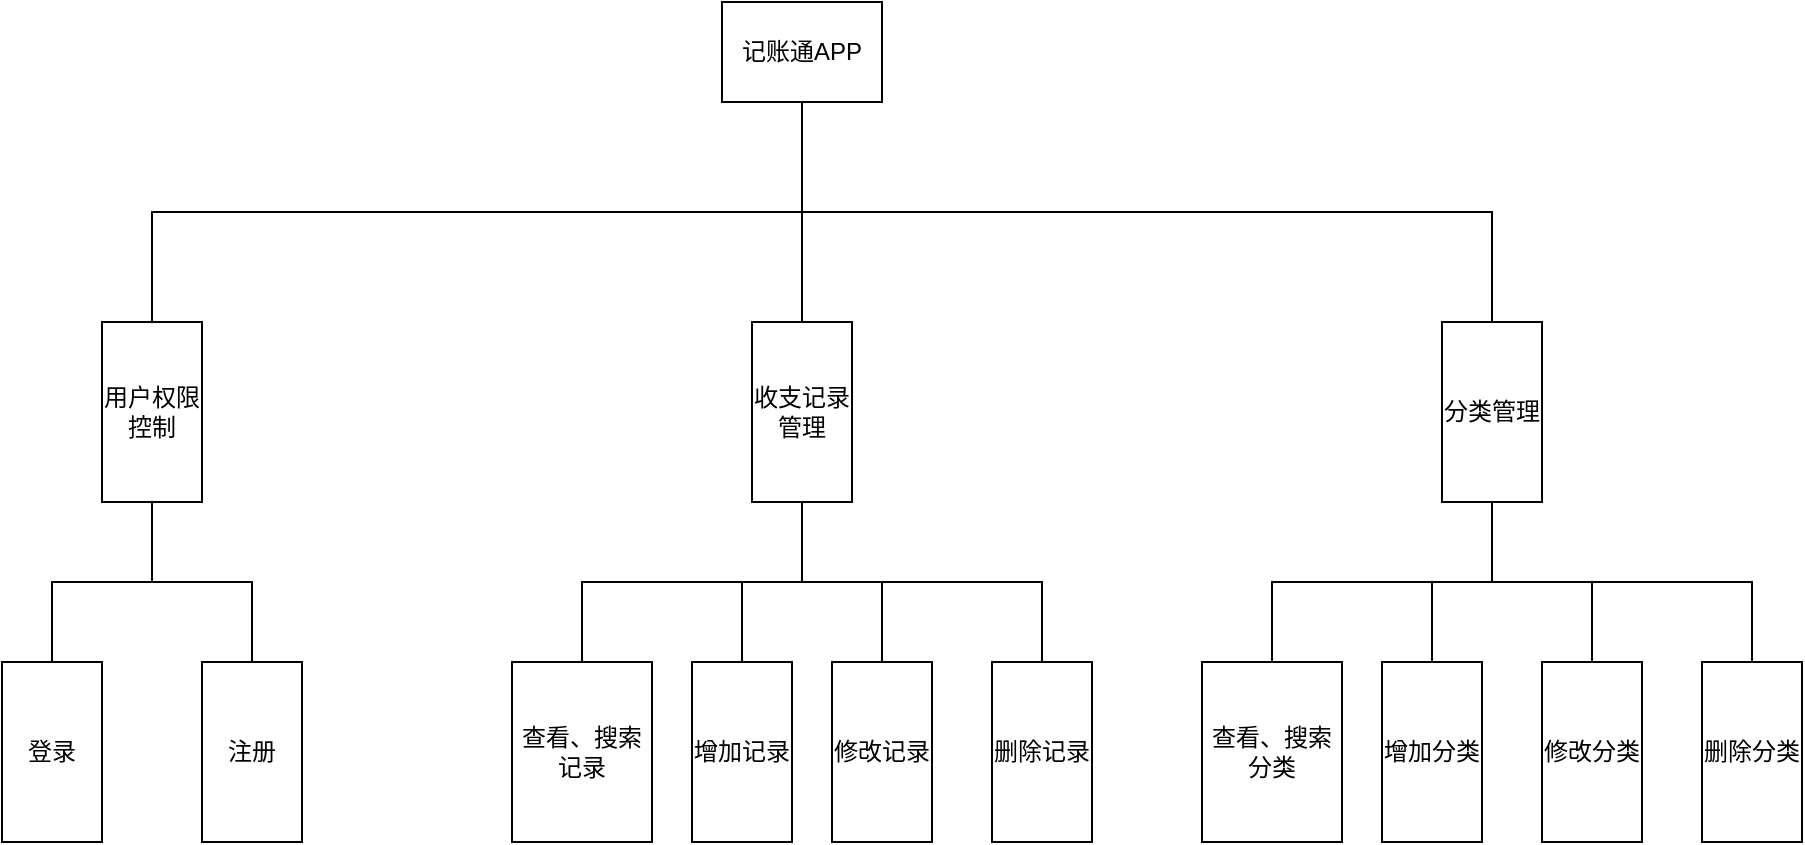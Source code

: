 <mxfile version="20.3.0" type="device" pages="2"><diagram id="lZtz-Gi9cZ2nS7kAHSh7" name="功能结构图"><mxGraphModel dx="1209" dy="852" grid="1" gridSize="10" guides="1" tooltips="1" connect="1" arrows="1" fold="1" page="1" pageScale="1" pageWidth="1200" pageHeight="2400" math="0" shadow="0"><root><mxCell id="0"/><mxCell id="1" parent="0"/><mxCell id="O5iqyKCgF3HpqYrlmnkO-4" style="edgeStyle=orthogonalEdgeStyle;rounded=0;orthogonalLoop=1;jettySize=auto;html=1;exitX=0.5;exitY=1;exitDx=0;exitDy=0;endArrow=none;endFill=0;" parent="1" source="O5iqyKCgF3HpqYrlmnkO-1" target="O5iqyKCgF3HpqYrlmnkO-2" edge="1"><mxGeometry relative="1" as="geometry"/></mxCell><mxCell id="O5iqyKCgF3HpqYrlmnkO-5" style="edgeStyle=orthogonalEdgeStyle;rounded=0;orthogonalLoop=1;jettySize=auto;html=1;exitX=0.5;exitY=1;exitDx=0;exitDy=0;endArrow=none;endFill=0;" parent="1" source="O5iqyKCgF3HpqYrlmnkO-1" target="O5iqyKCgF3HpqYrlmnkO-3" edge="1"><mxGeometry relative="1" as="geometry"/></mxCell><mxCell id="O5iqyKCgF3HpqYrlmnkO-8" style="edgeStyle=orthogonalEdgeStyle;rounded=0;orthogonalLoop=1;jettySize=auto;html=1;exitX=0.5;exitY=1;exitDx=0;exitDy=0;endArrow=none;endFill=0;" parent="1" source="O5iqyKCgF3HpqYrlmnkO-1" target="O5iqyKCgF3HpqYrlmnkO-6" edge="1"><mxGeometry relative="1" as="geometry"/></mxCell><mxCell id="O5iqyKCgF3HpqYrlmnkO-1" value="记账通APP" style="rounded=0;whiteSpace=wrap;html=1;" parent="1" vertex="1"><mxGeometry x="600" y="200" width="80" height="50" as="geometry"/></mxCell><mxCell id="O5iqyKCgF3HpqYrlmnkO-11" style="edgeStyle=orthogonalEdgeStyle;rounded=0;orthogonalLoop=1;jettySize=auto;html=1;exitX=0.5;exitY=1;exitDx=0;exitDy=0;endArrow=none;endFill=0;" parent="1" source="O5iqyKCgF3HpqYrlmnkO-2" target="O5iqyKCgF3HpqYrlmnkO-9" edge="1"><mxGeometry relative="1" as="geometry"/></mxCell><mxCell id="O5iqyKCgF3HpqYrlmnkO-12" style="edgeStyle=orthogonalEdgeStyle;rounded=0;orthogonalLoop=1;jettySize=auto;html=1;exitX=0.5;exitY=1;exitDx=0;exitDy=0;entryX=0.5;entryY=0;entryDx=0;entryDy=0;endArrow=none;endFill=0;" parent="1" source="O5iqyKCgF3HpqYrlmnkO-2" target="O5iqyKCgF3HpqYrlmnkO-10" edge="1"><mxGeometry relative="1" as="geometry"/></mxCell><mxCell id="O5iqyKCgF3HpqYrlmnkO-2" value="用户权限控制" style="rounded=0;whiteSpace=wrap;html=1;align=center;" parent="1" vertex="1"><mxGeometry x="290" y="360" width="50" height="90" as="geometry"/></mxCell><mxCell id="O5iqyKCgF3HpqYrlmnkO-25" style="edgeStyle=orthogonalEdgeStyle;rounded=0;orthogonalLoop=1;jettySize=auto;html=1;exitX=0.5;exitY=1;exitDx=0;exitDy=0;entryX=0.5;entryY=0;entryDx=0;entryDy=0;endArrow=none;endFill=0;" parent="1" source="O5iqyKCgF3HpqYrlmnkO-3" target="O5iqyKCgF3HpqYrlmnkO-13" edge="1"><mxGeometry relative="1" as="geometry"/></mxCell><mxCell id="O5iqyKCgF3HpqYrlmnkO-26" style="edgeStyle=orthogonalEdgeStyle;rounded=0;orthogonalLoop=1;jettySize=auto;html=1;exitX=0.5;exitY=1;exitDx=0;exitDy=0;entryX=0.5;entryY=0;entryDx=0;entryDy=0;endArrow=none;endFill=0;" parent="1" source="O5iqyKCgF3HpqYrlmnkO-3" target="O5iqyKCgF3HpqYrlmnkO-14" edge="1"><mxGeometry relative="1" as="geometry"/></mxCell><mxCell id="O5iqyKCgF3HpqYrlmnkO-27" style="edgeStyle=orthogonalEdgeStyle;rounded=0;orthogonalLoop=1;jettySize=auto;html=1;exitX=0.5;exitY=1;exitDx=0;exitDy=0;entryX=0.5;entryY=0;entryDx=0;entryDy=0;endArrow=none;endFill=0;" parent="1" source="O5iqyKCgF3HpqYrlmnkO-3" target="O5iqyKCgF3HpqYrlmnkO-15" edge="1"><mxGeometry relative="1" as="geometry"/></mxCell><mxCell id="O5iqyKCgF3HpqYrlmnkO-28" style="edgeStyle=orthogonalEdgeStyle;rounded=0;orthogonalLoop=1;jettySize=auto;html=1;exitX=0.5;exitY=1;exitDx=0;exitDy=0;entryX=0.5;entryY=0;entryDx=0;entryDy=0;endArrow=none;endFill=0;" parent="1" source="O5iqyKCgF3HpqYrlmnkO-3" target="O5iqyKCgF3HpqYrlmnkO-16" edge="1"><mxGeometry relative="1" as="geometry"/></mxCell><mxCell id="O5iqyKCgF3HpqYrlmnkO-3" value="&lt;div style=&quot;&quot;&gt;收支记录管理&lt;/div&gt;" style="rounded=0;whiteSpace=wrap;html=1;align=center;" parent="1" vertex="1"><mxGeometry x="615" y="360" width="50" height="90" as="geometry"/></mxCell><mxCell id="O5iqyKCgF3HpqYrlmnkO-29" style="edgeStyle=orthogonalEdgeStyle;rounded=0;orthogonalLoop=1;jettySize=auto;html=1;exitX=0.5;exitY=1;exitDx=0;exitDy=0;entryX=0.5;entryY=0;entryDx=0;entryDy=0;endArrow=none;endFill=0;" parent="1" source="O5iqyKCgF3HpqYrlmnkO-6" target="O5iqyKCgF3HpqYrlmnkO-21" edge="1"><mxGeometry relative="1" as="geometry"/></mxCell><mxCell id="O5iqyKCgF3HpqYrlmnkO-30" style="edgeStyle=orthogonalEdgeStyle;rounded=0;orthogonalLoop=1;jettySize=auto;html=1;exitX=0.5;exitY=1;exitDx=0;exitDy=0;entryX=0.5;entryY=0;entryDx=0;entryDy=0;endArrow=none;endFill=0;" parent="1" source="O5iqyKCgF3HpqYrlmnkO-6" target="O5iqyKCgF3HpqYrlmnkO-22" edge="1"><mxGeometry relative="1" as="geometry"/></mxCell><mxCell id="O5iqyKCgF3HpqYrlmnkO-31" style="edgeStyle=orthogonalEdgeStyle;rounded=0;orthogonalLoop=1;jettySize=auto;html=1;exitX=0.5;exitY=1;exitDx=0;exitDy=0;entryX=0.5;entryY=0;entryDx=0;entryDy=0;endArrow=none;endFill=0;" parent="1" source="O5iqyKCgF3HpqYrlmnkO-6" target="O5iqyKCgF3HpqYrlmnkO-23" edge="1"><mxGeometry relative="1" as="geometry"/></mxCell><mxCell id="O5iqyKCgF3HpqYrlmnkO-32" style="edgeStyle=orthogonalEdgeStyle;rounded=0;orthogonalLoop=1;jettySize=auto;html=1;exitX=0.5;exitY=1;exitDx=0;exitDy=0;entryX=0.5;entryY=0;entryDx=0;entryDy=0;endArrow=none;endFill=0;" parent="1" source="O5iqyKCgF3HpqYrlmnkO-6" target="O5iqyKCgF3HpqYrlmnkO-24" edge="1"><mxGeometry relative="1" as="geometry"/></mxCell><mxCell id="O5iqyKCgF3HpqYrlmnkO-6" value="&lt;div style=&quot;&quot;&gt;分类管理&lt;/div&gt;" style="rounded=0;whiteSpace=wrap;html=1;align=center;" parent="1" vertex="1"><mxGeometry x="960" y="360" width="50" height="90" as="geometry"/></mxCell><mxCell id="O5iqyKCgF3HpqYrlmnkO-9" value="&lt;div style=&quot;&quot;&gt;登录&lt;/div&gt;" style="rounded=0;whiteSpace=wrap;html=1;align=center;" parent="1" vertex="1"><mxGeometry x="240" y="530" width="50" height="90" as="geometry"/></mxCell><mxCell id="O5iqyKCgF3HpqYrlmnkO-10" value="&lt;div style=&quot;&quot;&gt;注册&lt;/div&gt;" style="rounded=0;whiteSpace=wrap;html=1;align=center;" parent="1" vertex="1"><mxGeometry x="340" y="530" width="50" height="90" as="geometry"/></mxCell><mxCell id="O5iqyKCgF3HpqYrlmnkO-13" value="&lt;div style=&quot;&quot;&gt;查看、搜索记录&lt;/div&gt;" style="rounded=0;whiteSpace=wrap;html=1;align=center;" parent="1" vertex="1"><mxGeometry x="495" y="530" width="70" height="90" as="geometry"/></mxCell><mxCell id="O5iqyKCgF3HpqYrlmnkO-14" value="&lt;div style=&quot;&quot;&gt;增加记录&lt;/div&gt;" style="rounded=0;whiteSpace=wrap;html=1;align=center;" parent="1" vertex="1"><mxGeometry x="585" y="530" width="50" height="90" as="geometry"/></mxCell><mxCell id="O5iqyKCgF3HpqYrlmnkO-15" value="修改记录" style="rounded=0;whiteSpace=wrap;html=1;align=center;" parent="1" vertex="1"><mxGeometry x="655" y="530" width="50" height="90" as="geometry"/></mxCell><mxCell id="O5iqyKCgF3HpqYrlmnkO-16" value="&lt;div style=&quot;&quot;&gt;删除记录&lt;/div&gt;" style="rounded=0;whiteSpace=wrap;html=1;align=center;" parent="1" vertex="1"><mxGeometry x="735" y="530" width="50" height="90" as="geometry"/></mxCell><mxCell id="O5iqyKCgF3HpqYrlmnkO-21" value="&lt;div style=&quot;&quot;&gt;查看、搜索分类&lt;/div&gt;" style="rounded=0;whiteSpace=wrap;html=1;align=center;" parent="1" vertex="1"><mxGeometry x="840" y="530" width="70" height="90" as="geometry"/></mxCell><mxCell id="O5iqyKCgF3HpqYrlmnkO-22" value="&lt;div style=&quot;&quot;&gt;增加分类&lt;/div&gt;" style="rounded=0;whiteSpace=wrap;html=1;align=center;" parent="1" vertex="1"><mxGeometry x="930" y="530" width="50" height="90" as="geometry"/></mxCell><mxCell id="O5iqyKCgF3HpqYrlmnkO-23" value="修改分类" style="rounded=0;whiteSpace=wrap;html=1;align=center;" parent="1" vertex="1"><mxGeometry x="1010" y="530" width="50" height="90" as="geometry"/></mxCell><mxCell id="O5iqyKCgF3HpqYrlmnkO-24" value="&lt;div style=&quot;&quot;&gt;删除分类&lt;/div&gt;" style="rounded=0;whiteSpace=wrap;html=1;align=center;" parent="1" vertex="1"><mxGeometry x="1090" y="530" width="50" height="90" as="geometry"/></mxCell></root></mxGraphModel></diagram><diagram id="XyMZ0_ad563-HTOvxL26" name="ER图"><mxGraphModel dx="1209" dy="852" grid="1" gridSize="10" guides="1" tooltips="1" connect="1" arrows="1" fold="1" page="1" pageScale="1" pageWidth="1200" pageHeight="2400" math="0" shadow="0"><root><mxCell id="0"/><mxCell id="1" parent="0"/><mxCell id="6jWOqQ446Caq3ZXz_ake-1" value="用户" style="rounded=0;whiteSpace=wrap;html=1;" parent="1" vertex="1"><mxGeometry x="510" y="160" width="80" height="50" as="geometry"/></mxCell><mxCell id="6jWOqQ446Caq3ZXz_ake-2" value="拥有" style="rhombus;whiteSpace=wrap;html=1;" parent="1" vertex="1"><mxGeometry x="510" y="290" width="80" height="50" as="geometry"/></mxCell><mxCell id="6jWOqQ446Caq3ZXz_ake-3" value="账本" style="rounded=0;whiteSpace=wrap;html=1;" parent="1" vertex="1"><mxGeometry x="510" y="420" width="80" height="50" as="geometry"/></mxCell><mxCell id="6jWOqQ446Caq3ZXz_ake-4" value="分类" style="rounded=0;whiteSpace=wrap;html=1;" parent="1" vertex="1"><mxGeometry x="350" y="650" width="80" height="50" as="geometry"/></mxCell><mxCell id="6jWOqQ446Caq3ZXz_ake-5" value="收支记录" style="rounded=0;whiteSpace=wrap;html=1;" parent="1" vertex="1"><mxGeometry x="680" y="650" width="80" height="50" as="geometry"/></mxCell><mxCell id="6jWOqQ446Caq3ZXz_ake-6" value="拥有" style="rhombus;whiteSpace=wrap;html=1;" parent="1" vertex="1"><mxGeometry x="410" y="530" width="80" height="50" as="geometry"/></mxCell><mxCell id="6jWOqQ446Caq3ZXz_ake-7" value="拥有" style="rhombus;whiteSpace=wrap;html=1;" parent="1" vertex="1"><mxGeometry x="620" y="530" width="80" height="50" as="geometry"/></mxCell><mxCell id="6jWOqQ446Caq3ZXz_ake-8" value="N" style="endArrow=none;html=1;rounded=0;exitX=0.5;exitY=1;exitDx=0;exitDy=0;entryX=0.5;entryY=0;entryDx=0;entryDy=0;fontStyle=1;fontSize=14;" parent="1" source="6jWOqQ446Caq3ZXz_ake-2" target="6jWOqQ446Caq3ZXz_ake-3" edge="1"><mxGeometry width="50" height="50" relative="1" as="geometry"><mxPoint x="550" y="380" as="sourcePoint"/><mxPoint x="630" y="380" as="targetPoint"/><Array as="points"/></mxGeometry></mxCell><mxCell id="6jWOqQ446Caq3ZXz_ake-9" value="" style="endArrow=none;html=1;rounded=0;exitX=0.5;exitY=1;exitDx=0;exitDy=0;entryX=0.5;entryY=0;entryDx=0;entryDy=0;" parent="1" source="6jWOqQ446Caq3ZXz_ake-1" target="6jWOqQ446Caq3ZXz_ake-2" edge="1"><mxGeometry width="50" height="50" relative="1" as="geometry"><mxPoint x="550" y="240" as="sourcePoint"/><mxPoint x="630" y="240" as="targetPoint"/></mxGeometry></mxCell><mxCell id="6jWOqQ446Caq3ZXz_ake-10" value="1" style="edgeLabel;html=1;align=center;verticalAlign=middle;resizable=0;points=[];fontStyle=1;fontSize=14;" parent="6jWOqQ446Caq3ZXz_ake-9" vertex="1" connectable="0"><mxGeometry x="-0.368" y="1" relative="1" as="geometry"><mxPoint x="-1" y="15" as="offset"/></mxGeometry></mxCell><mxCell id="6jWOqQ446Caq3ZXz_ake-11" value="N" style="endArrow=none;html=1;rounded=0;exitX=0.5;exitY=0;exitDx=0;exitDy=0;entryX=0.5;entryY=1;entryDx=0;entryDy=0;fontStyle=1;fontSize=14;" parent="1" source="6jWOqQ446Caq3ZXz_ake-4" target="6jWOqQ446Caq3ZXz_ake-6" edge="1"><mxGeometry width="50" height="50" relative="1" as="geometry"><mxPoint x="400" y="620" as="sourcePoint"/><mxPoint x="480" y="620" as="targetPoint"/><Array as="points"/></mxGeometry></mxCell><mxCell id="6jWOqQ446Caq3ZXz_ake-12" value="N" style="endArrow=none;html=1;rounded=0;exitX=0.5;exitY=0;exitDx=0;exitDy=0;entryX=0.5;entryY=1;entryDx=0;entryDy=0;fontStyle=1;fontSize=14;" parent="1" source="6jWOqQ446Caq3ZXz_ake-6" target="6jWOqQ446Caq3ZXz_ake-3" edge="1"><mxGeometry width="50" height="50" relative="1" as="geometry"><mxPoint x="470" y="510" as="sourcePoint"/><mxPoint x="550" y="510" as="targetPoint"/><Array as="points"/></mxGeometry></mxCell><mxCell id="6jWOqQ446Caq3ZXz_ake-13" value="N" style="endArrow=none;html=1;rounded=0;exitX=0.5;exitY=1;exitDx=0;exitDy=0;entryX=0.5;entryY=0;entryDx=0;entryDy=0;fontStyle=1;fontSize=14;" parent="1" source="6jWOqQ446Caq3ZXz_ake-7" target="6jWOqQ446Caq3ZXz_ake-5" edge="1"><mxGeometry width="50" height="50" relative="1" as="geometry"><mxPoint x="660" y="600" as="sourcePoint"/><mxPoint x="740" y="600" as="targetPoint"/><Array as="points"/></mxGeometry></mxCell><mxCell id="6jWOqQ446Caq3ZXz_ake-14" value="" style="endArrow=none;html=1;rounded=0;exitX=0.5;exitY=1;exitDx=0;exitDy=0;entryX=0.5;entryY=0;entryDx=0;entryDy=0;" parent="1" source="6jWOqQ446Caq3ZXz_ake-3" target="6jWOqQ446Caq3ZXz_ake-7" edge="1"><mxGeometry width="50" height="50" relative="1" as="geometry"><mxPoint x="590" y="490" as="sourcePoint"/><mxPoint x="670" y="490" as="targetPoint"/></mxGeometry></mxCell><mxCell id="6jWOqQ446Caq3ZXz_ake-15" value="1" style="edgeLabel;html=1;align=center;verticalAlign=middle;resizable=0;points=[];fontStyle=1;fontSize=14;" parent="6jWOqQ446Caq3ZXz_ake-14" vertex="1" connectable="0"><mxGeometry x="-0.368" y="1" relative="1" as="geometry"><mxPoint x="15" y="12" as="offset"/></mxGeometry></mxCell><mxCell id="6jWOqQ446Caq3ZXz_ake-16" value="属于" style="rhombus;whiteSpace=wrap;html=1;" parent="1" vertex="1"><mxGeometry x="520" y="650" width="80" height="50" as="geometry"/></mxCell><mxCell id="6jWOqQ446Caq3ZXz_ake-17" value="" style="endArrow=none;html=1;rounded=0;exitX=1;exitY=0.5;exitDx=0;exitDy=0;entryX=0;entryY=0.5;entryDx=0;entryDy=0;" parent="1" source="6jWOqQ446Caq3ZXz_ake-4" target="6jWOqQ446Caq3ZXz_ake-16" edge="1"><mxGeometry width="50" height="50" relative="1" as="geometry"><mxPoint x="430" y="670" as="sourcePoint"/><mxPoint x="510" y="670" as="targetPoint"/></mxGeometry></mxCell><mxCell id="6jWOqQ446Caq3ZXz_ake-18" value="1" style="edgeLabel;html=1;align=center;verticalAlign=middle;resizable=0;points=[];fontStyle=1;fontSize=14;" parent="6jWOqQ446Caq3ZXz_ake-17" vertex="1" connectable="0"><mxGeometry x="-0.368" y="1" relative="1" as="geometry"><mxPoint x="15" y="1" as="offset"/></mxGeometry></mxCell><mxCell id="6jWOqQ446Caq3ZXz_ake-19" value="N" style="endArrow=none;html=1;rounded=0;exitX=1;exitY=0.5;exitDx=0;exitDy=0;entryX=0;entryY=0.5;entryDx=0;entryDy=0;fontStyle=1;fontSize=14;" parent="1" source="6jWOqQ446Caq3ZXz_ake-16" target="6jWOqQ446Caq3ZXz_ake-5" edge="1"><mxGeometry width="50" height="50" relative="1" as="geometry"><mxPoint x="600" y="675" as="sourcePoint"/><mxPoint x="680" y="675" as="targetPoint"/></mxGeometry></mxCell><mxCell id="6jWOqQ446Caq3ZXz_ake-20" style="rounded=0;orthogonalLoop=1;jettySize=auto;html=1;endArrow=none;endFill=0;horizontal=0;entryX=0.5;entryY=1;entryDx=0;entryDy=0;exitX=0.25;exitY=0;exitDx=0;exitDy=0;" parent="1" source="6jWOqQ446Caq3ZXz_ake-1" target="6jWOqQ446Caq3ZXz_ake-21" edge="1"><mxGeometry relative="1" as="geometry"><mxPoint x="474" y="170" as="sourcePoint"/></mxGeometry></mxCell><mxCell id="6jWOqQ446Caq3ZXz_ake-21" value="编号" style="ellipse;whiteSpace=wrap;html=1;" parent="1" vertex="1"><mxGeometry x="415" y="90" width="70" height="40" as="geometry"/></mxCell><mxCell id="6jWOqQ446Caq3ZXz_ake-22" style="rounded=0;orthogonalLoop=1;jettySize=auto;html=1;endArrow=none;endFill=0;horizontal=0;entryX=0.5;entryY=1;entryDx=0;entryDy=0;exitX=0.5;exitY=0;exitDx=0;exitDy=0;" parent="1" source="6jWOqQ446Caq3ZXz_ake-1" target="6jWOqQ446Caq3ZXz_ake-23" edge="1"><mxGeometry relative="1" as="geometry"><mxPoint x="560" y="170" as="sourcePoint"/></mxGeometry></mxCell><mxCell id="6jWOqQ446Caq3ZXz_ake-23" value="账号" style="ellipse;whiteSpace=wrap;html=1;" parent="1" vertex="1"><mxGeometry x="485" y="70" width="70" height="40" as="geometry"/></mxCell><mxCell id="6jWOqQ446Caq3ZXz_ake-24" style="rounded=0;orthogonalLoop=1;jettySize=auto;html=1;endArrow=none;endFill=0;horizontal=0;entryX=0.5;entryY=1;entryDx=0;entryDy=0;exitX=0.75;exitY=0;exitDx=0;exitDy=0;" parent="1" source="6jWOqQ446Caq3ZXz_ake-1" target="6jWOqQ446Caq3ZXz_ake-25" edge="1"><mxGeometry relative="1" as="geometry"><mxPoint x="635" y="180" as="sourcePoint"/></mxGeometry></mxCell><mxCell id="6jWOqQ446Caq3ZXz_ake-25" value="密码" style="ellipse;whiteSpace=wrap;html=1;" parent="1" vertex="1"><mxGeometry x="565" y="70" width="70" height="40" as="geometry"/></mxCell><mxCell id="6jWOqQ446Caq3ZXz_ake-26" style="rounded=0;orthogonalLoop=1;jettySize=auto;html=1;endArrow=none;endFill=0;horizontal=0;entryX=0;entryY=1;entryDx=0;entryDy=0;exitX=1;exitY=0;exitDx=0;exitDy=0;" parent="1" source="6jWOqQ446Caq3ZXz_ake-1" target="6jWOqQ446Caq3ZXz_ake-27" edge="1"><mxGeometry relative="1" as="geometry"><mxPoint x="620" y="140" as="sourcePoint"/></mxGeometry></mxCell><mxCell id="6jWOqQ446Caq3ZXz_ake-27" value="昵称" style="ellipse;whiteSpace=wrap;html=1;" parent="1" vertex="1"><mxGeometry x="640" y="90" width="70" height="40" as="geometry"/></mxCell><mxCell id="6jWOqQ446Caq3ZXz_ake-28" style="rounded=0;orthogonalLoop=1;jettySize=auto;html=1;endArrow=none;endFill=0;horizontal=0;entryX=0;entryY=0.5;entryDx=0;entryDy=0;exitX=1;exitY=0.25;exitDx=0;exitDy=0;" parent="1" source="6jWOqQ446Caq3ZXz_ake-1" target="6jWOqQ446Caq3ZXz_ake-29" edge="1"><mxGeometry relative="1" as="geometry"><mxPoint x="600" y="162.5" as="sourcePoint"/></mxGeometry></mxCell><mxCell id="6jWOqQ446Caq3ZXz_ake-29" value="注册时间" style="ellipse;whiteSpace=wrap;html=1;" parent="1" vertex="1"><mxGeometry x="670" y="150" width="70" height="40" as="geometry"/></mxCell><mxCell id="6jWOqQ446Caq3ZXz_ake-30" style="rounded=0;orthogonalLoop=1;jettySize=auto;html=1;endArrow=none;endFill=0;horizontal=0;entryX=0.5;entryY=1;entryDx=0;entryDy=0;exitX=0;exitY=0.25;exitDx=0;exitDy=0;" parent="1" source="6jWOqQ446Caq3ZXz_ake-3" target="6jWOqQ446Caq3ZXz_ake-31" edge="1"><mxGeometry relative="1" as="geometry"><mxPoint x="501" y="422.5" as="sourcePoint"/></mxGeometry></mxCell><mxCell id="6jWOqQ446Caq3ZXz_ake-31" value="编号" style="ellipse;whiteSpace=wrap;html=1;" parent="1" vertex="1"><mxGeometry x="410" y="370" width="70" height="40" as="geometry"/></mxCell><mxCell id="6jWOqQ446Caq3ZXz_ake-33" value="名称" style="ellipse;whiteSpace=wrap;html=1;" parent="1" vertex="1"><mxGeometry x="630" y="370" width="70" height="40" as="geometry"/></mxCell><mxCell id="6jWOqQ446Caq3ZXz_ake-37" style="rounded=0;orthogonalLoop=1;jettySize=auto;html=1;endArrow=none;endFill=0;horizontal=0;entryX=1;entryY=0.5;entryDx=0;entryDy=0;exitX=0;exitY=1;exitDx=0;exitDy=0;" parent="1" source="6jWOqQ446Caq3ZXz_ake-33" target="6jWOqQ446Caq3ZXz_ake-3" edge="1"><mxGeometry relative="1" as="geometry"><mxPoint x="720" y="410" as="sourcePoint"/><mxPoint x="660" y="410" as="targetPoint"/></mxGeometry></mxCell><mxCell id="6jWOqQ446Caq3ZXz_ake-38" style="rounded=0;orthogonalLoop=1;jettySize=auto;html=1;endArrow=none;endFill=0;horizontal=0;entryX=1;entryY=0.5;entryDx=0;entryDy=0;exitX=0;exitY=0;exitDx=0;exitDy=0;" parent="1" source="6jWOqQ446Caq3ZXz_ake-4" target="6jWOqQ446Caq3ZXz_ake-39" edge="1"><mxGeometry relative="1" as="geometry"><mxPoint x="330" y="620" as="sourcePoint"/></mxGeometry></mxCell><mxCell id="6jWOqQ446Caq3ZXz_ake-39" value="编号" style="ellipse;whiteSpace=wrap;html=1;" parent="1" vertex="1"><mxGeometry x="230" y="600" width="70" height="40" as="geometry"/></mxCell><mxCell id="6jWOqQ446Caq3ZXz_ake-40" style="rounded=0;orthogonalLoop=1;jettySize=auto;html=1;endArrow=none;endFill=0;horizontal=0;entryX=0;entryY=1;entryDx=0;entryDy=0;exitX=1;exitY=0;exitDx=0;exitDy=0;" parent="1" source="6jWOqQ446Caq3ZXz_ake-5" target="6jWOqQ446Caq3ZXz_ake-41" edge="1"><mxGeometry relative="1" as="geometry"><mxPoint x="760" y="630" as="sourcePoint"/></mxGeometry></mxCell><mxCell id="6jWOqQ446Caq3ZXz_ake-41" value="编号" style="ellipse;whiteSpace=wrap;html=1;" parent="1" vertex="1"><mxGeometry x="790" y="580" width="70" height="40" as="geometry"/></mxCell><mxCell id="6jWOqQ446Caq3ZXz_ake-42" style="rounded=0;orthogonalLoop=1;jettySize=auto;html=1;endArrow=none;endFill=0;horizontal=0;entryX=0;entryY=0.5;entryDx=0;entryDy=0;exitX=1;exitY=0.25;exitDx=0;exitDy=0;" parent="1" source="6jWOqQ446Caq3ZXz_ake-5" target="6jWOqQ446Caq3ZXz_ake-43" edge="1"><mxGeometry relative="1" as="geometry"><mxPoint x="760" y="680" as="sourcePoint"/></mxGeometry></mxCell><mxCell id="6jWOqQ446Caq3ZXz_ake-43" value="记录类型" style="ellipse;whiteSpace=wrap;html=1;" parent="1" vertex="1"><mxGeometry x="820" y="640" width="70" height="40" as="geometry"/></mxCell><mxCell id="6jWOqQ446Caq3ZXz_ake-44" style="rounded=0;orthogonalLoop=1;jettySize=auto;html=1;endArrow=none;endFill=0;horizontal=0;entryX=0;entryY=0.5;entryDx=0;entryDy=0;exitX=1;exitY=0.5;exitDx=0;exitDy=0;" parent="1" source="6jWOqQ446Caq3ZXz_ake-5" target="6jWOqQ446Caq3ZXz_ake-45" edge="1"><mxGeometry relative="1" as="geometry"><mxPoint x="760" y="730" as="sourcePoint"/></mxGeometry></mxCell><mxCell id="6jWOqQ446Caq3ZXz_ake-45" value="金额" style="ellipse;whiteSpace=wrap;html=1;" parent="1" vertex="1"><mxGeometry x="810" y="700" width="70" height="40" as="geometry"/></mxCell><mxCell id="6jWOqQ446Caq3ZXz_ake-46" style="rounded=0;orthogonalLoop=1;jettySize=auto;html=1;endArrow=none;endFill=0;horizontal=0;entryX=0;entryY=0;entryDx=0;entryDy=0;exitX=1;exitY=1;exitDx=0;exitDy=0;" parent="1" source="6jWOqQ446Caq3ZXz_ake-5" target="6jWOqQ446Caq3ZXz_ake-47" edge="1"><mxGeometry relative="1" as="geometry"><mxPoint x="710" y="770" as="sourcePoint"/></mxGeometry></mxCell><mxCell id="6jWOqQ446Caq3ZXz_ake-47" value="时间" style="ellipse;whiteSpace=wrap;html=1;" parent="1" vertex="1"><mxGeometry x="780" y="750" width="70" height="40" as="geometry"/></mxCell><mxCell id="6jWOqQ446Caq3ZXz_ake-48" style="rounded=0;orthogonalLoop=1;jettySize=auto;html=1;endArrow=none;endFill=0;horizontal=0;entryX=0.5;entryY=0;entryDx=0;entryDy=0;exitX=0.75;exitY=1;exitDx=0;exitDy=0;" parent="1" source="6jWOqQ446Caq3ZXz_ake-5" target="6jWOqQ446Caq3ZXz_ake-49" edge="1"><mxGeometry relative="1" as="geometry"><mxPoint x="735" y="725" as="sourcePoint"/></mxGeometry></mxCell><mxCell id="6jWOqQ446Caq3ZXz_ake-49" value="备注" style="ellipse;whiteSpace=wrap;html=1;" parent="1" vertex="1"><mxGeometry x="685" y="770" width="70" height="40" as="geometry"/></mxCell><mxCell id="6jWOqQ446Caq3ZXz_ake-50" style="rounded=0;orthogonalLoop=1;jettySize=auto;html=1;endArrow=none;endFill=0;horizontal=0;entryX=1;entryY=0.5;entryDx=0;entryDy=0;exitX=0;exitY=0.5;exitDx=0;exitDy=0;" parent="1" source="6jWOqQ446Caq3ZXz_ake-4" target="6jWOqQ446Caq3ZXz_ake-51" edge="1"><mxGeometry relative="1" as="geometry"><mxPoint x="335" y="700" as="sourcePoint"/></mxGeometry></mxCell><mxCell id="6jWOqQ446Caq3ZXz_ake-51" value="名称" style="ellipse;whiteSpace=wrap;html=1;" parent="1" vertex="1"><mxGeometry x="220" y="660" width="70" height="40" as="geometry"/></mxCell><mxCell id="6jWOqQ446Caq3ZXz_ake-52" style="rounded=0;orthogonalLoop=1;jettySize=auto;html=1;endArrow=none;endFill=0;horizontal=0;entryX=1;entryY=0;entryDx=0;entryDy=0;exitX=0;exitY=1;exitDx=0;exitDy=0;" parent="1" source="6jWOqQ446Caq3ZXz_ake-4" target="6jWOqQ446Caq3ZXz_ake-53" edge="1"><mxGeometry relative="1" as="geometry"><mxPoint x="360" y="760" as="sourcePoint"/></mxGeometry></mxCell><mxCell id="6jWOqQ446Caq3ZXz_ake-53" value="类型" style="ellipse;whiteSpace=wrap;html=1;" parent="1" vertex="1"><mxGeometry x="220" y="740" width="70" height="40" as="geometry"/></mxCell><mxCell id="cEhGOmfx_m5-_EA2q3LS-1" value="用户" style="rounded=0;whiteSpace=wrap;html=1;" parent="1" vertex="1"><mxGeometry x="515" y="1230" width="80" height="50" as="geometry"/></mxCell><mxCell id="cEhGOmfx_m5-_EA2q3LS-4" value="分类" style="rounded=0;whiteSpace=wrap;html=1;" parent="1" vertex="1"><mxGeometry x="360" y="1460" width="80" height="50" as="geometry"/></mxCell><mxCell id="cEhGOmfx_m5-_EA2q3LS-5" value="收支记录" style="rounded=0;whiteSpace=wrap;html=1;" parent="1" vertex="1"><mxGeometry x="690" y="1460" width="80" height="50" as="geometry"/></mxCell><mxCell id="cEhGOmfx_m5-_EA2q3LS-6" value="创建" style="rhombus;whiteSpace=wrap;html=1;" parent="1" vertex="1"><mxGeometry x="420" y="1340" width="80" height="50" as="geometry"/></mxCell><mxCell id="cEhGOmfx_m5-_EA2q3LS-7" value="拥有" style="rhombus;whiteSpace=wrap;html=1;" parent="1" vertex="1"><mxGeometry x="630" y="1340" width="80" height="50" as="geometry"/></mxCell><mxCell id="cEhGOmfx_m5-_EA2q3LS-11" value="N" style="endArrow=none;html=1;rounded=0;exitX=0.5;exitY=0;exitDx=0;exitDy=0;entryX=0.5;entryY=1;entryDx=0;entryDy=0;fontStyle=1;fontSize=14;" parent="1" source="cEhGOmfx_m5-_EA2q3LS-4" target="cEhGOmfx_m5-_EA2q3LS-6" edge="1"><mxGeometry width="50" height="50" relative="1" as="geometry"><mxPoint x="410" y="1430" as="sourcePoint"/><mxPoint x="490" y="1430" as="targetPoint"/><Array as="points"/></mxGeometry></mxCell><mxCell id="cEhGOmfx_m5-_EA2q3LS-12" value="N" style="endArrow=none;html=1;rounded=0;exitX=0.5;exitY=0;exitDx=0;exitDy=0;entryX=0.5;entryY=1;entryDx=0;entryDy=0;fontStyle=1;fontSize=14;" parent="1" source="cEhGOmfx_m5-_EA2q3LS-6" target="cEhGOmfx_m5-_EA2q3LS-1" edge="1"><mxGeometry width="50" height="50" relative="1" as="geometry"><mxPoint x="480" y="1320" as="sourcePoint"/><mxPoint x="560" y="1280" as="targetPoint"/><Array as="points"/></mxGeometry></mxCell><mxCell id="cEhGOmfx_m5-_EA2q3LS-13" value="N" style="endArrow=none;html=1;rounded=0;exitX=0.5;exitY=1;exitDx=0;exitDy=0;entryX=0.5;entryY=0;entryDx=0;entryDy=0;fontStyle=1;fontSize=14;" parent="1" source="cEhGOmfx_m5-_EA2q3LS-7" target="cEhGOmfx_m5-_EA2q3LS-5" edge="1"><mxGeometry width="50" height="50" relative="1" as="geometry"><mxPoint x="670" y="1410" as="sourcePoint"/><mxPoint x="750" y="1410" as="targetPoint"/><Array as="points"/></mxGeometry></mxCell><mxCell id="cEhGOmfx_m5-_EA2q3LS-14" value="" style="endArrow=none;html=1;rounded=0;exitX=0.5;exitY=1;exitDx=0;exitDy=0;entryX=0.5;entryY=0;entryDx=0;entryDy=0;" parent="1" source="cEhGOmfx_m5-_EA2q3LS-1" target="cEhGOmfx_m5-_EA2q3LS-7" edge="1"><mxGeometry width="50" height="50" relative="1" as="geometry"><mxPoint x="560" y="1280" as="sourcePoint"/><mxPoint x="680" y="1300" as="targetPoint"/></mxGeometry></mxCell><mxCell id="cEhGOmfx_m5-_EA2q3LS-15" value="1" style="edgeLabel;html=1;align=center;verticalAlign=middle;resizable=0;points=[];fontStyle=1;fontSize=14;" parent="cEhGOmfx_m5-_EA2q3LS-14" vertex="1" connectable="0"><mxGeometry x="-0.368" y="1" relative="1" as="geometry"><mxPoint x="15" y="12" as="offset"/></mxGeometry></mxCell><mxCell id="cEhGOmfx_m5-_EA2q3LS-16" value="属于" style="rhombus;whiteSpace=wrap;html=1;" parent="1" vertex="1"><mxGeometry x="530" y="1460" width="80" height="50" as="geometry"/></mxCell><mxCell id="cEhGOmfx_m5-_EA2q3LS-17" value="" style="endArrow=none;html=1;rounded=0;exitX=1;exitY=0.5;exitDx=0;exitDy=0;entryX=0;entryY=0.5;entryDx=0;entryDy=0;" parent="1" source="cEhGOmfx_m5-_EA2q3LS-4" target="cEhGOmfx_m5-_EA2q3LS-16" edge="1"><mxGeometry width="50" height="50" relative="1" as="geometry"><mxPoint x="440" y="1480" as="sourcePoint"/><mxPoint x="520" y="1480" as="targetPoint"/></mxGeometry></mxCell><mxCell id="cEhGOmfx_m5-_EA2q3LS-18" value="1" style="edgeLabel;html=1;align=center;verticalAlign=middle;resizable=0;points=[];fontStyle=1;fontSize=14;" parent="cEhGOmfx_m5-_EA2q3LS-17" vertex="1" connectable="0"><mxGeometry x="-0.368" y="1" relative="1" as="geometry"><mxPoint x="15" y="1" as="offset"/></mxGeometry></mxCell><mxCell id="cEhGOmfx_m5-_EA2q3LS-19" value="N" style="endArrow=none;html=1;rounded=0;exitX=1;exitY=0.5;exitDx=0;exitDy=0;entryX=0;entryY=0.5;entryDx=0;entryDy=0;fontStyle=1;fontSize=14;" parent="1" source="cEhGOmfx_m5-_EA2q3LS-16" target="cEhGOmfx_m5-_EA2q3LS-5" edge="1"><mxGeometry width="50" height="50" relative="1" as="geometry"><mxPoint x="610" y="1485" as="sourcePoint"/><mxPoint x="690" y="1485" as="targetPoint"/></mxGeometry></mxCell><mxCell id="cEhGOmfx_m5-_EA2q3LS-20" style="rounded=0;orthogonalLoop=1;jettySize=auto;html=1;endArrow=none;endFill=0;horizontal=0;entryX=0.5;entryY=1;entryDx=0;entryDy=0;exitX=0.25;exitY=0;exitDx=0;exitDy=0;" parent="1" source="cEhGOmfx_m5-_EA2q3LS-1" target="cEhGOmfx_m5-_EA2q3LS-21" edge="1"><mxGeometry relative="1" as="geometry"><mxPoint x="479" y="1240" as="sourcePoint"/></mxGeometry></mxCell><mxCell id="cEhGOmfx_m5-_EA2q3LS-21" value="编号" style="ellipse;whiteSpace=wrap;html=1;" parent="1" vertex="1"><mxGeometry x="420" y="1160" width="70" height="40" as="geometry"/></mxCell><mxCell id="cEhGOmfx_m5-_EA2q3LS-22" style="rounded=0;orthogonalLoop=1;jettySize=auto;html=1;endArrow=none;endFill=0;horizontal=0;entryX=0.5;entryY=1;entryDx=0;entryDy=0;exitX=0.5;exitY=0;exitDx=0;exitDy=0;" parent="1" source="cEhGOmfx_m5-_EA2q3LS-1" target="cEhGOmfx_m5-_EA2q3LS-23" edge="1"><mxGeometry relative="1" as="geometry"><mxPoint x="565" y="1240" as="sourcePoint"/></mxGeometry></mxCell><mxCell id="cEhGOmfx_m5-_EA2q3LS-23" value="账号" style="ellipse;whiteSpace=wrap;html=1;" parent="1" vertex="1"><mxGeometry x="490" y="1140" width="70" height="40" as="geometry"/></mxCell><mxCell id="cEhGOmfx_m5-_EA2q3LS-24" style="rounded=0;orthogonalLoop=1;jettySize=auto;html=1;endArrow=none;endFill=0;horizontal=0;entryX=0.5;entryY=1;entryDx=0;entryDy=0;exitX=0.75;exitY=0;exitDx=0;exitDy=0;" parent="1" source="cEhGOmfx_m5-_EA2q3LS-1" target="cEhGOmfx_m5-_EA2q3LS-25" edge="1"><mxGeometry relative="1" as="geometry"><mxPoint x="640" y="1250" as="sourcePoint"/></mxGeometry></mxCell><mxCell id="cEhGOmfx_m5-_EA2q3LS-25" value="密码" style="ellipse;whiteSpace=wrap;html=1;" parent="1" vertex="1"><mxGeometry x="570" y="1140" width="70" height="40" as="geometry"/></mxCell><mxCell id="cEhGOmfx_m5-_EA2q3LS-26" style="rounded=0;orthogonalLoop=1;jettySize=auto;html=1;endArrow=none;endFill=0;horizontal=0;entryX=0;entryY=1;entryDx=0;entryDy=0;exitX=1;exitY=0;exitDx=0;exitDy=0;" parent="1" source="cEhGOmfx_m5-_EA2q3LS-1" target="cEhGOmfx_m5-_EA2q3LS-27" edge="1"><mxGeometry relative="1" as="geometry"><mxPoint x="625" y="1210" as="sourcePoint"/></mxGeometry></mxCell><mxCell id="cEhGOmfx_m5-_EA2q3LS-27" value="昵称" style="ellipse;whiteSpace=wrap;html=1;" parent="1" vertex="1"><mxGeometry x="645" y="1160" width="70" height="40" as="geometry"/></mxCell><mxCell id="cEhGOmfx_m5-_EA2q3LS-28" style="rounded=0;orthogonalLoop=1;jettySize=auto;html=1;endArrow=none;endFill=0;horizontal=0;entryX=0;entryY=0.5;entryDx=0;entryDy=0;exitX=1;exitY=0.25;exitDx=0;exitDy=0;" parent="1" source="cEhGOmfx_m5-_EA2q3LS-1" target="cEhGOmfx_m5-_EA2q3LS-29" edge="1"><mxGeometry relative="1" as="geometry"><mxPoint x="605" y="1232.5" as="sourcePoint"/></mxGeometry></mxCell><mxCell id="cEhGOmfx_m5-_EA2q3LS-29" value="注册时间" style="ellipse;whiteSpace=wrap;html=1;" parent="1" vertex="1"><mxGeometry x="675" y="1220" width="70" height="40" as="geometry"/></mxCell><mxCell id="cEhGOmfx_m5-_EA2q3LS-34" style="rounded=0;orthogonalLoop=1;jettySize=auto;html=1;endArrow=none;endFill=0;horizontal=0;entryX=1;entryY=0.5;entryDx=0;entryDy=0;exitX=0;exitY=0;exitDx=0;exitDy=0;" parent="1" source="cEhGOmfx_m5-_EA2q3LS-4" target="cEhGOmfx_m5-_EA2q3LS-35" edge="1"><mxGeometry relative="1" as="geometry"><mxPoint x="340" y="1430" as="sourcePoint"/></mxGeometry></mxCell><mxCell id="cEhGOmfx_m5-_EA2q3LS-35" value="编号" style="ellipse;whiteSpace=wrap;html=1;" parent="1" vertex="1"><mxGeometry x="240" y="1410" width="70" height="40" as="geometry"/></mxCell><mxCell id="cEhGOmfx_m5-_EA2q3LS-36" style="rounded=0;orthogonalLoop=1;jettySize=auto;html=1;endArrow=none;endFill=0;horizontal=0;entryX=0;entryY=1;entryDx=0;entryDy=0;exitX=1;exitY=0;exitDx=0;exitDy=0;" parent="1" source="cEhGOmfx_m5-_EA2q3LS-5" target="cEhGOmfx_m5-_EA2q3LS-37" edge="1"><mxGeometry relative="1" as="geometry"><mxPoint x="770" y="1440" as="sourcePoint"/></mxGeometry></mxCell><mxCell id="cEhGOmfx_m5-_EA2q3LS-37" value="编号" style="ellipse;whiteSpace=wrap;html=1;" parent="1" vertex="1"><mxGeometry x="800" y="1390" width="70" height="40" as="geometry"/></mxCell><mxCell id="cEhGOmfx_m5-_EA2q3LS-38" style="rounded=0;orthogonalLoop=1;jettySize=auto;html=1;endArrow=none;endFill=0;horizontal=0;entryX=0;entryY=0.5;entryDx=0;entryDy=0;exitX=1;exitY=0.25;exitDx=0;exitDy=0;" parent="1" source="cEhGOmfx_m5-_EA2q3LS-5" target="cEhGOmfx_m5-_EA2q3LS-39" edge="1"><mxGeometry relative="1" as="geometry"><mxPoint x="770" y="1490" as="sourcePoint"/></mxGeometry></mxCell><mxCell id="cEhGOmfx_m5-_EA2q3LS-39" value="记录类型" style="ellipse;whiteSpace=wrap;html=1;" parent="1" vertex="1"><mxGeometry x="830" y="1450" width="70" height="40" as="geometry"/></mxCell><mxCell id="cEhGOmfx_m5-_EA2q3LS-40" style="rounded=0;orthogonalLoop=1;jettySize=auto;html=1;endArrow=none;endFill=0;horizontal=0;entryX=0;entryY=0.5;entryDx=0;entryDy=0;exitX=1;exitY=0.5;exitDx=0;exitDy=0;" parent="1" source="cEhGOmfx_m5-_EA2q3LS-5" target="cEhGOmfx_m5-_EA2q3LS-41" edge="1"><mxGeometry relative="1" as="geometry"><mxPoint x="770" y="1540" as="sourcePoint"/></mxGeometry></mxCell><mxCell id="cEhGOmfx_m5-_EA2q3LS-41" value="金额" style="ellipse;whiteSpace=wrap;html=1;" parent="1" vertex="1"><mxGeometry x="820" y="1510" width="70" height="40" as="geometry"/></mxCell><mxCell id="cEhGOmfx_m5-_EA2q3LS-42" style="rounded=0;orthogonalLoop=1;jettySize=auto;html=1;endArrow=none;endFill=0;horizontal=0;entryX=0;entryY=0;entryDx=0;entryDy=0;exitX=1;exitY=1;exitDx=0;exitDy=0;" parent="1" source="cEhGOmfx_m5-_EA2q3LS-5" target="cEhGOmfx_m5-_EA2q3LS-43" edge="1"><mxGeometry relative="1" as="geometry"><mxPoint x="720" y="1580" as="sourcePoint"/></mxGeometry></mxCell><mxCell id="cEhGOmfx_m5-_EA2q3LS-43" value="时间" style="ellipse;whiteSpace=wrap;html=1;" parent="1" vertex="1"><mxGeometry x="790" y="1560" width="70" height="40" as="geometry"/></mxCell><mxCell id="cEhGOmfx_m5-_EA2q3LS-44" style="rounded=0;orthogonalLoop=1;jettySize=auto;html=1;endArrow=none;endFill=0;horizontal=0;entryX=0.5;entryY=0;entryDx=0;entryDy=0;exitX=0.75;exitY=1;exitDx=0;exitDy=0;" parent="1" source="cEhGOmfx_m5-_EA2q3LS-5" target="cEhGOmfx_m5-_EA2q3LS-45" edge="1"><mxGeometry relative="1" as="geometry"><mxPoint x="745" y="1535" as="sourcePoint"/></mxGeometry></mxCell><mxCell id="cEhGOmfx_m5-_EA2q3LS-45" value="备注" style="ellipse;whiteSpace=wrap;html=1;" parent="1" vertex="1"><mxGeometry x="695" y="1580" width="70" height="40" as="geometry"/></mxCell><mxCell id="cEhGOmfx_m5-_EA2q3LS-46" style="rounded=0;orthogonalLoop=1;jettySize=auto;html=1;endArrow=none;endFill=0;horizontal=0;entryX=1;entryY=0.5;entryDx=0;entryDy=0;exitX=0;exitY=0.5;exitDx=0;exitDy=0;" parent="1" source="cEhGOmfx_m5-_EA2q3LS-4" target="cEhGOmfx_m5-_EA2q3LS-47" edge="1"><mxGeometry relative="1" as="geometry"><mxPoint x="345" y="1510" as="sourcePoint"/></mxGeometry></mxCell><mxCell id="cEhGOmfx_m5-_EA2q3LS-47" value="名称" style="ellipse;whiteSpace=wrap;html=1;" parent="1" vertex="1"><mxGeometry x="230" y="1470" width="70" height="40" as="geometry"/></mxCell><mxCell id="cEhGOmfx_m5-_EA2q3LS-48" style="rounded=0;orthogonalLoop=1;jettySize=auto;html=1;endArrow=none;endFill=0;horizontal=0;entryX=1;entryY=0;entryDx=0;entryDy=0;exitX=0;exitY=0.75;exitDx=0;exitDy=0;" parent="1" source="cEhGOmfx_m5-_EA2q3LS-4" target="cEhGOmfx_m5-_EA2q3LS-49" edge="1"><mxGeometry relative="1" as="geometry"><mxPoint x="360" y="1500" as="sourcePoint"/></mxGeometry></mxCell><mxCell id="cEhGOmfx_m5-_EA2q3LS-49" value="类型" style="ellipse;whiteSpace=wrap;html=1;" parent="1" vertex="1"><mxGeometry x="230" y="1540" width="70" height="40" as="geometry"/></mxCell></root></mxGraphModel></diagram></mxfile>